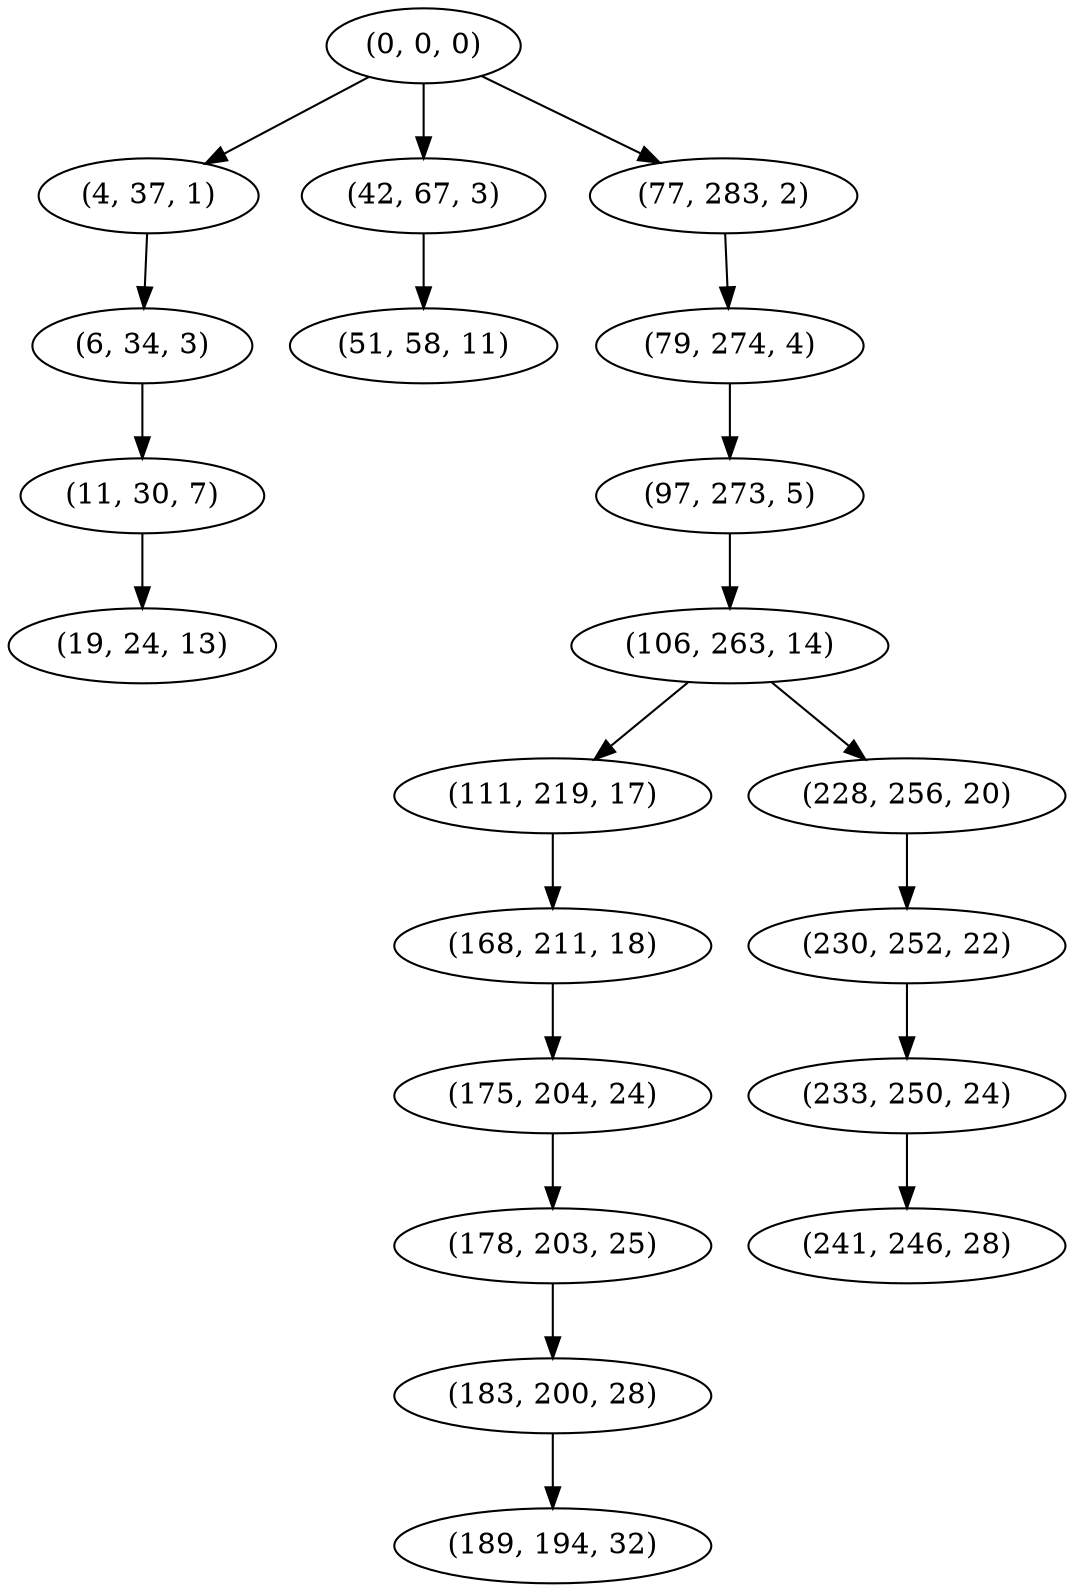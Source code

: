 digraph tree {
    "(0, 0, 0)";
    "(4, 37, 1)";
    "(6, 34, 3)";
    "(11, 30, 7)";
    "(19, 24, 13)";
    "(42, 67, 3)";
    "(51, 58, 11)";
    "(77, 283, 2)";
    "(79, 274, 4)";
    "(97, 273, 5)";
    "(106, 263, 14)";
    "(111, 219, 17)";
    "(168, 211, 18)";
    "(175, 204, 24)";
    "(178, 203, 25)";
    "(183, 200, 28)";
    "(189, 194, 32)";
    "(228, 256, 20)";
    "(230, 252, 22)";
    "(233, 250, 24)";
    "(241, 246, 28)";
    "(0, 0, 0)" -> "(4, 37, 1)";
    "(0, 0, 0)" -> "(42, 67, 3)";
    "(0, 0, 0)" -> "(77, 283, 2)";
    "(4, 37, 1)" -> "(6, 34, 3)";
    "(6, 34, 3)" -> "(11, 30, 7)";
    "(11, 30, 7)" -> "(19, 24, 13)";
    "(42, 67, 3)" -> "(51, 58, 11)";
    "(77, 283, 2)" -> "(79, 274, 4)";
    "(79, 274, 4)" -> "(97, 273, 5)";
    "(97, 273, 5)" -> "(106, 263, 14)";
    "(106, 263, 14)" -> "(111, 219, 17)";
    "(106, 263, 14)" -> "(228, 256, 20)";
    "(111, 219, 17)" -> "(168, 211, 18)";
    "(168, 211, 18)" -> "(175, 204, 24)";
    "(175, 204, 24)" -> "(178, 203, 25)";
    "(178, 203, 25)" -> "(183, 200, 28)";
    "(183, 200, 28)" -> "(189, 194, 32)";
    "(228, 256, 20)" -> "(230, 252, 22)";
    "(230, 252, 22)" -> "(233, 250, 24)";
    "(233, 250, 24)" -> "(241, 246, 28)";
}
